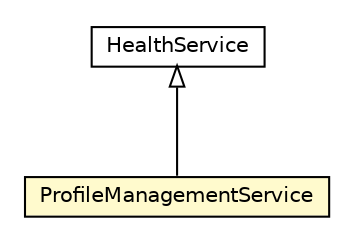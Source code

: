 #!/usr/local/bin/dot
#
# Class diagram 
# Generated by UMLGraph version R5_6-24-gf6e263 (http://www.umlgraph.org/)
#

digraph G {
	edge [fontname="Helvetica",fontsize=10,labelfontname="Helvetica",labelfontsize=10];
	node [fontname="Helvetica",fontsize=10,shape=plaintext];
	nodesep=0.25;
	ranksep=0.5;
	// org.universAAL.ontology.health.owl.services.ProfileManagementService
	c292051 [label=<<table title="org.universAAL.ontology.health.owl.services.ProfileManagementService" border="0" cellborder="1" cellspacing="0" cellpadding="2" port="p" bgcolor="lemonChiffon" href="./ProfileManagementService.html">
		<tr><td><table border="0" cellspacing="0" cellpadding="1">
<tr><td align="center" balign="center"> ProfileManagementService </td></tr>
		</table></td></tr>
		</table>>, URL="./ProfileManagementService.html", fontname="Helvetica", fontcolor="black", fontsize=10.0];
	// org.universAAL.ontology.health.owl.services.HealthService
	c292054 [label=<<table title="org.universAAL.ontology.health.owl.services.HealthService" border="0" cellborder="1" cellspacing="0" cellpadding="2" port="p" href="./HealthService.html">
		<tr><td><table border="0" cellspacing="0" cellpadding="1">
<tr><td align="center" balign="center"> HealthService </td></tr>
		</table></td></tr>
		</table>>, URL="./HealthService.html", fontname="Helvetica", fontcolor="black", fontsize=10.0];
	//org.universAAL.ontology.health.owl.services.ProfileManagementService extends org.universAAL.ontology.health.owl.services.HealthService
	c292054:p -> c292051:p [dir=back,arrowtail=empty];
}

